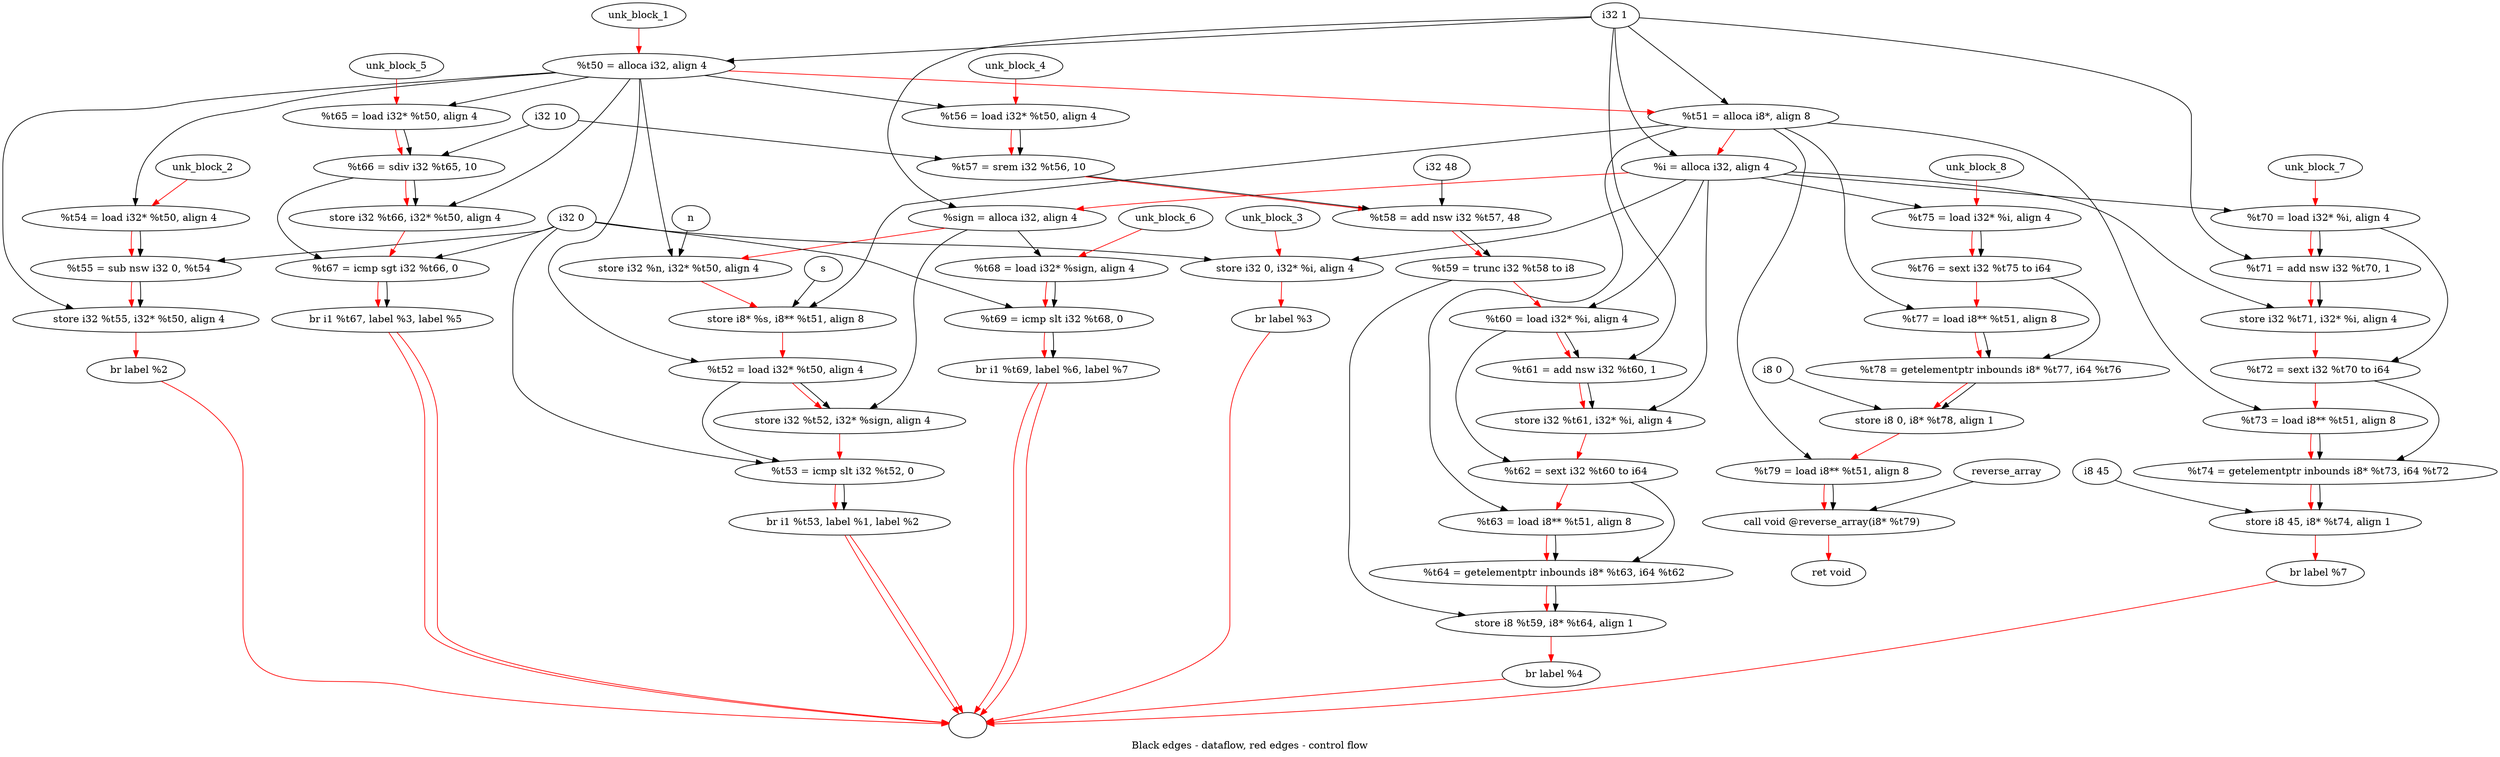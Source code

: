 digraph G {
compound=true
label="Black edges - dataflow, red edges - control flow"
"t50" [label="  %t50 = alloca i32, align 4"]
"t51" [label="  %t51 = alloca i8*, align 8"]
"i" [label="  %i = alloca i32, align 4"]
"sign" [label="  %sign = alloca i32, align 4"]
"_1" [label="  store i32 %n, i32* %t50, align 4"]
"_2" [label="  store i8* %s, i8** %t51, align 8"]
"t52" [label="  %t52 = load i32* %t50, align 4"]
"_3" [label="  store i32 %t52, i32* %sign, align 4"]
"t53" [label="  %t53 = icmp slt i32 %t52, 0"]
"_4" [label="  br i1 %t53, label %1, label %2"]
"unk_block_1" -> "t50"[color=red]
"i32 1" -> "t50"
"t50" -> "t51"[color=red weight=2]
"i32 1" -> "t51"
"t51" -> "i"[color=red weight=2]
"i32 1" -> "i"
"i" -> "sign"[color=red weight=2]
"i32 1" -> "sign"
"sign" -> "_1"[color=red weight=2]
"n" -> "_1"
"t50" -> "_1"
"_1" -> "_2"[color=red weight=2]
"s" -> "_2"
"t51" -> "_2"
"_2" -> "t52"[color=red weight=2]
"t50" -> "t52"
"t52" -> "_3"[color=red weight=2]
"t52" -> "_3"
"sign" -> "_3"
"_3" -> "t53"[color=red weight=2]
"t52" -> "t53"
"i32 0" -> "t53"
"t53" -> "_4"[color=red weight=2]
"t53" -> "_4"
"_4" -> ""[color=red]
"_4" -> ""[color=red]

"t54" [label="  %t54 = load i32* %t50, align 4"]
"t55" [label="  %t55 = sub nsw i32 0, %t54"]
"_5" [label="  store i32 %t55, i32* %t50, align 4"]
"_6" [label="  br label %2"]
"unk_block_2" -> "t54"[color=red]
"t50" -> "t54"
"t54" -> "t55"[color=red weight=2]
"i32 0" -> "t55"
"t54" -> "t55"
"t55" -> "_5"[color=red weight=2]
"t55" -> "_5"
"t50" -> "_5"
"_5" -> "_6"[color=red weight=2]
"_6" -> ""[color=red]

"_7" [label="  store i32 0, i32* %i, align 4"]
"_8" [label="  br label %3"]
"unk_block_3" -> "_7"[color=red]
"i32 0" -> "_7"
"i" -> "_7"
"_7" -> "_8"[color=red weight=2]
"_8" -> ""[color=red]

"t56" [label="  %t56 = load i32* %t50, align 4"]
"t57" [label="  %t57 = srem i32 %t56, 10"]
"t58" [label="  %t58 = add nsw i32 %t57, 48"]
"t59" [label="  %t59 = trunc i32 %t58 to i8"]
"t60" [label="  %t60 = load i32* %i, align 4"]
"t61" [label="  %t61 = add nsw i32 %t60, 1"]
"_9" [label="  store i32 %t61, i32* %i, align 4"]
"t62" [label="  %t62 = sext i32 %t60 to i64"]
"t63" [label="  %t63 = load i8** %t51, align 8"]
"t64" [label="  %t64 = getelementptr inbounds i8* %t63, i64 %t62"]
"_10" [label="  store i8 %t59, i8* %t64, align 1"]
"_11" [label="  br label %4"]
"unk_block_4" -> "t56"[color=red]
"t50" -> "t56"
"t56" -> "t57"[color=red weight=2]
"t56" -> "t57"
"i32 10" -> "t57"
"t57" -> "t58"[color=red weight=2]
"t57" -> "t58"
"i32 48" -> "t58"
"t58" -> "t59"[color=red weight=2]
"t58" -> "t59"
"t59" -> "t60"[color=red weight=2]
"i" -> "t60"
"t60" -> "t61"[color=red weight=2]
"t60" -> "t61"
"i32 1" -> "t61"
"t61" -> "_9"[color=red weight=2]
"t61" -> "_9"
"i" -> "_9"
"_9" -> "t62"[color=red weight=2]
"t60" -> "t62"
"t62" -> "t63"[color=red weight=2]
"t51" -> "t63"
"t63" -> "t64"[color=red weight=2]
"t63" -> "t64"
"t62" -> "t64"
"t64" -> "_10"[color=red weight=2]
"t59" -> "_10"
"t64" -> "_10"
"_10" -> "_11"[color=red weight=2]
"_11" -> ""[color=red]

"t65" [label="  %t65 = load i32* %t50, align 4"]
"t66" [label="  %t66 = sdiv i32 %t65, 10"]
"_12" [label="  store i32 %t66, i32* %t50, align 4"]
"t67" [label="  %t67 = icmp sgt i32 %t66, 0"]
"_13" [label="  br i1 %t67, label %3, label %5"]
"unk_block_5" -> "t65"[color=red]
"t50" -> "t65"
"t65" -> "t66"[color=red weight=2]
"t65" -> "t66"
"i32 10" -> "t66"
"t66" -> "_12"[color=red weight=2]
"t66" -> "_12"
"t50" -> "_12"
"_12" -> "t67"[color=red weight=2]
"t66" -> "t67"
"i32 0" -> "t67"
"t67" -> "_13"[color=red weight=2]
"t67" -> "_13"
"_13" -> ""[color=red]
"_13" -> ""[color=red]

"t68" [label="  %t68 = load i32* %sign, align 4"]
"t69" [label="  %t69 = icmp slt i32 %t68, 0"]
"_14" [label="  br i1 %t69, label %6, label %7"]
"unk_block_6" -> "t68"[color=red]
"sign" -> "t68"
"t68" -> "t69"[color=red weight=2]
"t68" -> "t69"
"i32 0" -> "t69"
"t69" -> "_14"[color=red weight=2]
"t69" -> "_14"
"_14" -> ""[color=red]
"_14" -> ""[color=red]

"t70" [label="  %t70 = load i32* %i, align 4"]
"t71" [label="  %t71 = add nsw i32 %t70, 1"]
"_15" [label="  store i32 %t71, i32* %i, align 4"]
"t72" [label="  %t72 = sext i32 %t70 to i64"]
"t73" [label="  %t73 = load i8** %t51, align 8"]
"t74" [label="  %t74 = getelementptr inbounds i8* %t73, i64 %t72"]
"_16" [label="  store i8 45, i8* %t74, align 1"]
"_17" [label="  br label %7"]
"unk_block_7" -> "t70"[color=red]
"i" -> "t70"
"t70" -> "t71"[color=red weight=2]
"t70" -> "t71"
"i32 1" -> "t71"
"t71" -> "_15"[color=red weight=2]
"t71" -> "_15"
"i" -> "_15"
"_15" -> "t72"[color=red weight=2]
"t70" -> "t72"
"t72" -> "t73"[color=red weight=2]
"t51" -> "t73"
"t73" -> "t74"[color=red weight=2]
"t73" -> "t74"
"t72" -> "t74"
"t74" -> "_16"[color=red weight=2]
"i8 45" -> "_16"
"t74" -> "_16"
"_16" -> "_17"[color=red weight=2]
"_17" -> ""[color=red]

"t75" [label="  %t75 = load i32* %i, align 4"]
"t76" [label="  %t76 = sext i32 %t75 to i64"]
"t77" [label="  %t77 = load i8** %t51, align 8"]
"t78" [label="  %t78 = getelementptr inbounds i8* %t77, i64 %t76"]
"_18" [label="  store i8 0, i8* %t78, align 1"]
"t79" [label="  %t79 = load i8** %t51, align 8"]
"_19" [label="  call void @reverse_array(i8* %t79)"]
"_20" [label="  ret void"]
"unk_block_8" -> "t75"[color=red]
"i" -> "t75"
"t75" -> "t76"[color=red weight=2]
"t75" -> "t76"
"t76" -> "t77"[color=red weight=2]
"t51" -> "t77"
"t77" -> "t78"[color=red weight=2]
"t77" -> "t78"
"t76" -> "t78"
"t78" -> "_18"[color=red weight=2]
"i8 0" -> "_18"
"t78" -> "_18"
"_18" -> "t79"[color=red weight=2]
"t51" -> "t79"
"t79" -> "_19"[color=red weight=2]
"t79" -> "_19"
"reverse_array" -> "_19"
"_19" -> "_20"[color=red weight=2]

}
